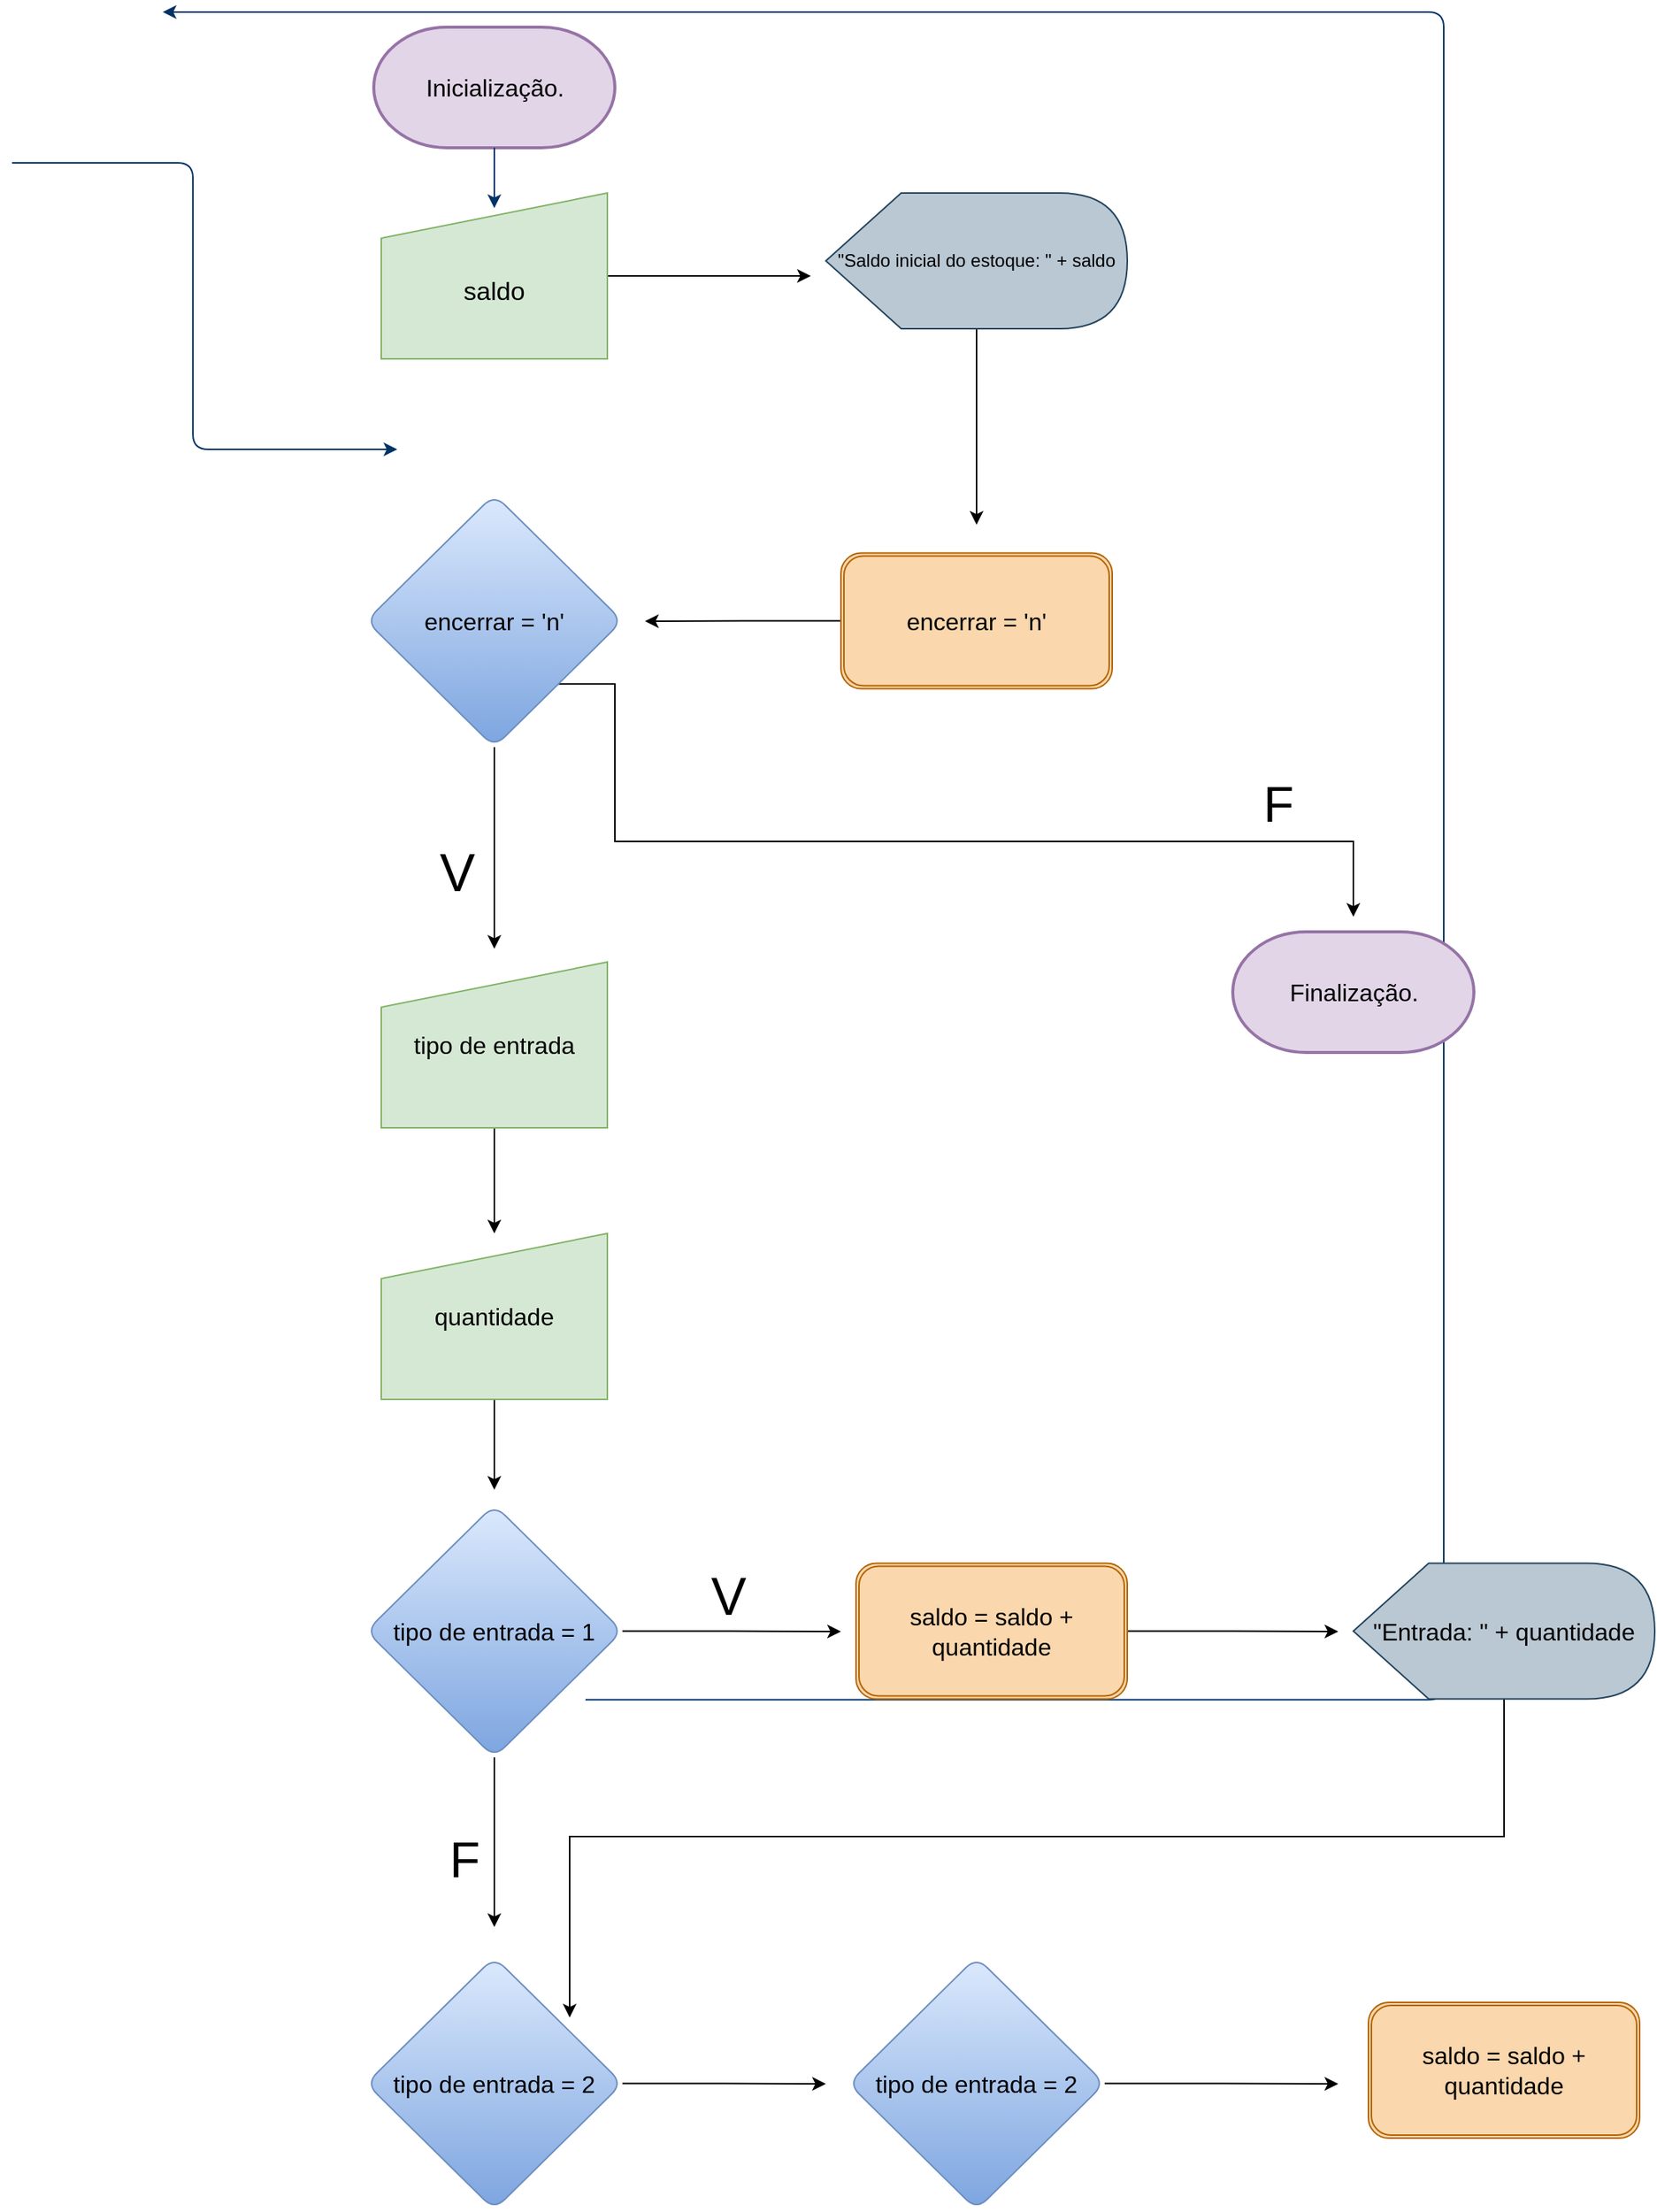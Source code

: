 <mxfile version="22.1.5" type="github">
  <diagram id="6a731a19-8d31-9384-78a2-239565b7b9f0" name="Page-1">
    <mxGraphModel dx="1261" dy="688" grid="1" gridSize="10" guides="1" tooltips="1" connect="1" arrows="1" fold="1" page="1" pageScale="1" pageWidth="1200" pageHeight="1920" background="none" math="0" shadow="0">
      <root>
        <mxCell id="0" />
        <mxCell id="1" parent="0" />
        <mxCell id="2" value="&lt;font style=&quot;font-size: 16px;&quot;&gt;Inicialização.&lt;/font&gt;" style="shape=mxgraph.flowchart.terminator;strokeWidth=2;gradientDirection=north;fontStyle=0;html=1;fillColor=#e1d5e7;strokeColor=#9673a6;" parent="1" vertex="1">
          <mxGeometry x="240" y="10" width="160" height="80" as="geometry" />
        </mxCell>
        <mxCell id="7" style="fontStyle=1;strokeColor=#003366;strokeWidth=1;html=1;" parent="1" source="2" edge="1">
          <mxGeometry relative="1" as="geometry">
            <mxPoint x="320" y="130" as="targetPoint" />
          </mxGeometry>
        </mxCell>
        <mxCell id="45" value="" style="edgeStyle=elbowEdgeStyle;elbow=horizontal;exitX=1;exitY=0.5;exitPerimeter=0;entryX=0.905;entryY=0.5;entryPerimeter=0;fontStyle=1;strokeColor=#003366;strokeWidth=1;html=1;" parent="1" target="34" edge="1">
          <mxGeometry width="100" height="100" as="geometry">
            <mxPoint x="380.5" y="1119.25" as="sourcePoint" />
            <mxPoint x="100" as="targetPoint" />
            <Array as="points">
              <mxPoint x="950" y="1320" />
            </Array>
          </mxGeometry>
        </mxCell>
        <mxCell id="54" value="" style="edgeStyle=elbowEdgeStyle;elbow=horizontal;exitX=0;exitY=0.5;exitPerimeter=0;entryX=0.095;entryY=0.5;entryPerimeter=0;fontStyle=1;strokeColor=#003366;strokeWidth=1;html=1;" parent="1" source="37" edge="1">
          <mxGeometry width="100" height="100" as="geometry">
            <mxPoint y="100" as="sourcePoint" />
            <mxPoint x="255.605" y="290" as="targetPoint" />
            <Array as="points">
              <mxPoint x="120" y="970" />
            </Array>
          </mxGeometry>
        </mxCell>
        <mxCell id="IJUFxIe87rOsJzYtrhsl-69" value="" style="edgeStyle=orthogonalEdgeStyle;rounded=0;orthogonalLoop=1;jettySize=auto;html=1;" edge="1" parent="1" source="IJUFxIe87rOsJzYtrhsl-58">
          <mxGeometry relative="1" as="geometry">
            <mxPoint x="530" y="175" as="targetPoint" />
          </mxGeometry>
        </mxCell>
        <mxCell id="IJUFxIe87rOsJzYtrhsl-58" value="&lt;font style=&quot;font-size: 17px;&quot;&gt;&lt;br&gt;saldo&lt;/font&gt;" style="shape=manualInput;whiteSpace=wrap;html=1;fillColor=#d5e8d4;strokeColor=#82b366;" vertex="1" parent="1">
          <mxGeometry x="245" y="120" width="150" height="110" as="geometry" />
        </mxCell>
        <mxCell id="IJUFxIe87rOsJzYtrhsl-73" value="" style="edgeStyle=orthogonalEdgeStyle;rounded=0;orthogonalLoop=1;jettySize=auto;html=1;" edge="1" parent="1" source="IJUFxIe87rOsJzYtrhsl-61">
          <mxGeometry relative="1" as="geometry">
            <mxPoint x="640" y="340" as="targetPoint" />
          </mxGeometry>
        </mxCell>
        <mxCell id="IJUFxIe87rOsJzYtrhsl-61" value="&lt;font style=&quot;font-size: 12px;&quot;&gt;&quot;Saldo inicial do estoque: &quot; + saldo&lt;/font&gt;" style="shape=display;whiteSpace=wrap;html=1;fillColor=#bac8d3;strokeColor=#23445d;" vertex="1" parent="1">
          <mxGeometry x="540" y="120" width="200" height="90" as="geometry" />
        </mxCell>
        <mxCell id="IJUFxIe87rOsJzYtrhsl-75" value="" style="edgeStyle=orthogonalEdgeStyle;rounded=0;orthogonalLoop=1;jettySize=auto;html=1;" edge="1" parent="1" source="IJUFxIe87rOsJzYtrhsl-64">
          <mxGeometry relative="1" as="geometry">
            <mxPoint x="420" y="404" as="targetPoint" />
          </mxGeometry>
        </mxCell>
        <mxCell id="IJUFxIe87rOsJzYtrhsl-64" value="&lt;font style=&quot;font-size: 16px;&quot;&gt;encerrar = &#39;n&#39;&lt;/font&gt;" style="shape=ext;double=1;rounded=1;whiteSpace=wrap;html=1;fillColor=#fad7ac;strokeColor=#b46504;" vertex="1" parent="1">
          <mxGeometry x="550" y="358.75" width="180" height="90" as="geometry" />
        </mxCell>
        <mxCell id="IJUFxIe87rOsJzYtrhsl-77" value="" style="edgeStyle=orthogonalEdgeStyle;rounded=0;orthogonalLoop=1;jettySize=auto;html=1;" edge="1" parent="1" source="IJUFxIe87rOsJzYtrhsl-74">
          <mxGeometry relative="1" as="geometry">
            <mxPoint x="320.0" y="621.25" as="targetPoint" />
          </mxGeometry>
        </mxCell>
        <mxCell id="IJUFxIe87rOsJzYtrhsl-92" value="" style="edgeStyle=orthogonalEdgeStyle;rounded=0;orthogonalLoop=1;jettySize=auto;html=1;exitX=1;exitY=1;exitDx=0;exitDy=0;" edge="1" parent="1" source="IJUFxIe87rOsJzYtrhsl-74">
          <mxGeometry relative="1" as="geometry">
            <mxPoint x="360" y="500" as="sourcePoint" />
            <mxPoint x="890" y="600" as="targetPoint" />
            <Array as="points">
              <mxPoint x="400" y="446" />
              <mxPoint x="400" y="550" />
              <mxPoint x="890" y="550" />
            </Array>
          </mxGeometry>
        </mxCell>
        <mxCell id="IJUFxIe87rOsJzYtrhsl-74" value="&lt;font style=&quot;font-size: 16px;&quot;&gt;encerrar = &#39;n&#39;&lt;/font&gt;" style="rhombus;whiteSpace=wrap;html=1;rounded=1;fillColor=#dae8fc;strokeColor=#6c8ebf;gradientColor=#7ea6e0;" vertex="1" parent="1">
          <mxGeometry x="235" y="320" width="170" height="167.5" as="geometry" />
        </mxCell>
        <mxCell id="IJUFxIe87rOsJzYtrhsl-81" value="" style="edgeStyle=orthogonalEdgeStyle;rounded=0;orthogonalLoop=1;jettySize=auto;html=1;" edge="1" parent="1" source="IJUFxIe87rOsJzYtrhsl-79" target="IJUFxIe87rOsJzYtrhsl-80">
          <mxGeometry relative="1" as="geometry" />
        </mxCell>
        <mxCell id="IJUFxIe87rOsJzYtrhsl-79" value="&lt;font style=&quot;font-size: 16px;&quot;&gt;tipo de entrada&lt;/font&gt;" style="shape=manualInput;whiteSpace=wrap;html=1;fillColor=#d5e8d4;strokeColor=#82b366;" vertex="1" parent="1">
          <mxGeometry x="245" y="630" width="150" height="110" as="geometry" />
        </mxCell>
        <mxCell id="IJUFxIe87rOsJzYtrhsl-83" value="" style="edgeStyle=orthogonalEdgeStyle;rounded=0;orthogonalLoop=1;jettySize=auto;html=1;" edge="1" parent="1" source="IJUFxIe87rOsJzYtrhsl-80">
          <mxGeometry relative="1" as="geometry">
            <mxPoint x="320" y="980" as="targetPoint" />
          </mxGeometry>
        </mxCell>
        <mxCell id="IJUFxIe87rOsJzYtrhsl-80" value="&lt;font style=&quot;font-size: 16px;&quot;&gt;quantidade&lt;/font&gt;" style="shape=manualInput;whiteSpace=wrap;html=1;fillColor=#d5e8d4;strokeColor=#82b366;" vertex="1" parent="1">
          <mxGeometry x="245" y="810" width="150" height="110" as="geometry" />
        </mxCell>
        <mxCell id="IJUFxIe87rOsJzYtrhsl-85" value="" style="edgeStyle=orthogonalEdgeStyle;rounded=0;orthogonalLoop=1;jettySize=auto;html=1;" edge="1" parent="1" source="IJUFxIe87rOsJzYtrhsl-82">
          <mxGeometry relative="1" as="geometry">
            <mxPoint x="550" y="1074" as="targetPoint" />
          </mxGeometry>
        </mxCell>
        <mxCell id="IJUFxIe87rOsJzYtrhsl-97" value="" style="edgeStyle=orthogonalEdgeStyle;rounded=0;orthogonalLoop=1;jettySize=auto;html=1;" edge="1" parent="1" source="IJUFxIe87rOsJzYtrhsl-82">
          <mxGeometry relative="1" as="geometry">
            <mxPoint x="320" y="1270" as="targetPoint" />
          </mxGeometry>
        </mxCell>
        <mxCell id="IJUFxIe87rOsJzYtrhsl-82" value="&lt;font style=&quot;font-size: 16px;&quot;&gt;tipo de entrada = 1&lt;/font&gt;" style="rhombus;whiteSpace=wrap;html=1;rounded=1;fillColor=#dae8fc;gradientColor=#7ea6e0;strokeColor=#6c8ebf;" vertex="1" parent="1">
          <mxGeometry x="235" y="990" width="170" height="167.5" as="geometry" />
        </mxCell>
        <mxCell id="IJUFxIe87rOsJzYtrhsl-88" value="" style="edgeStyle=orthogonalEdgeStyle;rounded=0;orthogonalLoop=1;jettySize=auto;html=1;" edge="1" parent="1" source="IJUFxIe87rOsJzYtrhsl-86">
          <mxGeometry relative="1" as="geometry">
            <mxPoint x="880" y="1074" as="targetPoint" />
          </mxGeometry>
        </mxCell>
        <mxCell id="IJUFxIe87rOsJzYtrhsl-86" value="&lt;font style=&quot;font-size: 16px;&quot;&gt;saldo = saldo + quantidade&lt;br&gt;&lt;/font&gt;" style="shape=ext;double=1;rounded=1;whiteSpace=wrap;html=1;fillColor=#fad7ac;strokeColor=#b46504;" vertex="1" parent="1">
          <mxGeometry x="560" y="1028.75" width="180" height="90" as="geometry" />
        </mxCell>
        <mxCell id="IJUFxIe87rOsJzYtrhsl-94" value="" style="edgeStyle=orthogonalEdgeStyle;rounded=0;orthogonalLoop=1;jettySize=auto;html=1;" edge="1" parent="1" source="IJUFxIe87rOsJzYtrhsl-89">
          <mxGeometry relative="1" as="geometry">
            <mxPoint x="370" y="1330" as="targetPoint" />
            <Array as="points">
              <mxPoint x="990" y="1210" />
              <mxPoint x="370" y="1210" />
            </Array>
          </mxGeometry>
        </mxCell>
        <mxCell id="IJUFxIe87rOsJzYtrhsl-89" value="&lt;font style=&quot;font-size: 16px;&quot;&gt;&quot;Entrada: &quot; + quantidade&lt;/font&gt;" style="shape=display;whiteSpace=wrap;html=1;fillColor=#bac8d3;strokeColor=#23445d;" vertex="1" parent="1">
          <mxGeometry x="890" y="1028.75" width="200" height="90" as="geometry" />
        </mxCell>
        <mxCell id="IJUFxIe87rOsJzYtrhsl-90" value="&lt;font style=&quot;font-size: 35px;&quot;&gt;V&lt;/font&gt;" style="text;html=1;align=center;verticalAlign=middle;resizable=0;points=[];autosize=1;strokeColor=none;fillColor=none;" vertex="1" parent="1">
          <mxGeometry x="270" y="540" width="50" height="60" as="geometry" />
        </mxCell>
        <mxCell id="IJUFxIe87rOsJzYtrhsl-95" value="&lt;font style=&quot;font-size: 33px;&quot;&gt;F&lt;/font&gt;" style="text;html=1;align=center;verticalAlign=middle;resizable=0;points=[];autosize=1;strokeColor=none;fillColor=none;" vertex="1" parent="1">
          <mxGeometry x="820" y="500" width="40" height="50" as="geometry" />
        </mxCell>
        <mxCell id="IJUFxIe87rOsJzYtrhsl-107" value="" style="edgeStyle=orthogonalEdgeStyle;rounded=0;orthogonalLoop=1;jettySize=auto;html=1;" edge="1" parent="1" source="IJUFxIe87rOsJzYtrhsl-96">
          <mxGeometry relative="1" as="geometry">
            <mxPoint x="540" y="1374" as="targetPoint" />
          </mxGeometry>
        </mxCell>
        <mxCell id="IJUFxIe87rOsJzYtrhsl-96" value="&lt;font style=&quot;font-size: 16px;&quot;&gt;tipo de entrada = 2&lt;/font&gt;" style="rhombus;whiteSpace=wrap;html=1;rounded=1;fillColor=#dae8fc;gradientColor=#7ea6e0;strokeColor=#6c8ebf;" vertex="1" parent="1">
          <mxGeometry x="235" y="1290" width="170" height="167.5" as="geometry" />
        </mxCell>
        <mxCell id="IJUFxIe87rOsJzYtrhsl-98" value="&lt;font style=&quot;font-size: 35px;&quot;&gt;V&lt;/font&gt;" style="text;html=1;align=center;verticalAlign=middle;resizable=0;points=[];autosize=1;strokeColor=none;fillColor=none;" vertex="1" parent="1">
          <mxGeometry x="450" y="1020" width="50" height="60" as="geometry" />
        </mxCell>
        <mxCell id="IJUFxIe87rOsJzYtrhsl-99" value="&lt;font style=&quot;font-size: 33px;&quot;&gt;F&lt;/font&gt;" style="text;html=1;align=center;verticalAlign=middle;resizable=0;points=[];autosize=1;strokeColor=none;fillColor=none;" vertex="1" parent="1">
          <mxGeometry x="280" y="1200" width="40" height="50" as="geometry" />
        </mxCell>
        <mxCell id="IJUFxIe87rOsJzYtrhsl-102" value="&lt;font style=&quot;font-size: 16px;&quot;&gt;Finalização.&lt;/font&gt;" style="shape=mxgraph.flowchart.terminator;strokeWidth=2;gradientDirection=north;fontStyle=0;html=1;fillColor=#e1d5e7;strokeColor=#9673a6;" vertex="1" parent="1">
          <mxGeometry x="810" y="610" width="160" height="80" as="geometry" />
        </mxCell>
        <mxCell id="IJUFxIe87rOsJzYtrhsl-109" value="" style="edgeStyle=orthogonalEdgeStyle;rounded=0;orthogonalLoop=1;jettySize=auto;html=1;" edge="1" parent="1" source="IJUFxIe87rOsJzYtrhsl-104">
          <mxGeometry relative="1" as="geometry">
            <mxPoint x="880" y="1374" as="targetPoint" />
          </mxGeometry>
        </mxCell>
        <mxCell id="IJUFxIe87rOsJzYtrhsl-104" value="&lt;font style=&quot;font-size: 16px;&quot;&gt;tipo de entrada = 2&lt;/font&gt;" style="rhombus;whiteSpace=wrap;html=1;rounded=1;fillColor=#dae8fc;gradientColor=#7ea6e0;strokeColor=#6c8ebf;" vertex="1" parent="1">
          <mxGeometry x="555" y="1290" width="170" height="167.5" as="geometry" />
        </mxCell>
        <mxCell id="IJUFxIe87rOsJzYtrhsl-105" value="&lt;font style=&quot;font-size: 16px;&quot;&gt;saldo = saldo + quantidade&lt;br&gt;&lt;/font&gt;" style="shape=ext;double=1;rounded=1;whiteSpace=wrap;html=1;fillColor=#fad7ac;strokeColor=#b46504;" vertex="1" parent="1">
          <mxGeometry x="900" y="1320" width="180" height="90" as="geometry" />
        </mxCell>
      </root>
    </mxGraphModel>
  </diagram>
</mxfile>
